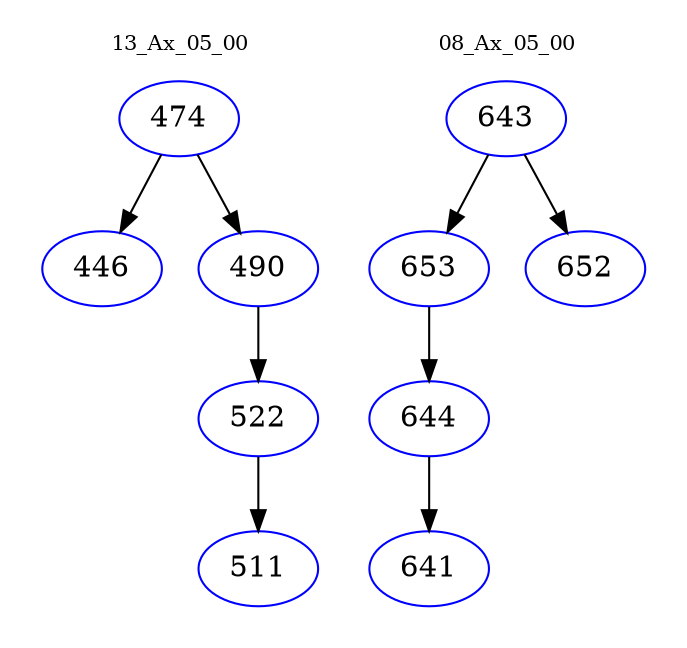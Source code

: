 digraph{
subgraph cluster_0 {
color = white
label = "13_Ax_05_00";
fontsize=10;
T0_474 [label="474", color="blue"]
T0_474 -> T0_446 [color="black"]
T0_446 [label="446", color="blue"]
T0_474 -> T0_490 [color="black"]
T0_490 [label="490", color="blue"]
T0_490 -> T0_522 [color="black"]
T0_522 [label="522", color="blue"]
T0_522 -> T0_511 [color="black"]
T0_511 [label="511", color="blue"]
}
subgraph cluster_1 {
color = white
label = "08_Ax_05_00";
fontsize=10;
T1_643 [label="643", color="blue"]
T1_643 -> T1_653 [color="black"]
T1_653 [label="653", color="blue"]
T1_653 -> T1_644 [color="black"]
T1_644 [label="644", color="blue"]
T1_644 -> T1_641 [color="black"]
T1_641 [label="641", color="blue"]
T1_643 -> T1_652 [color="black"]
T1_652 [label="652", color="blue"]
}
}
